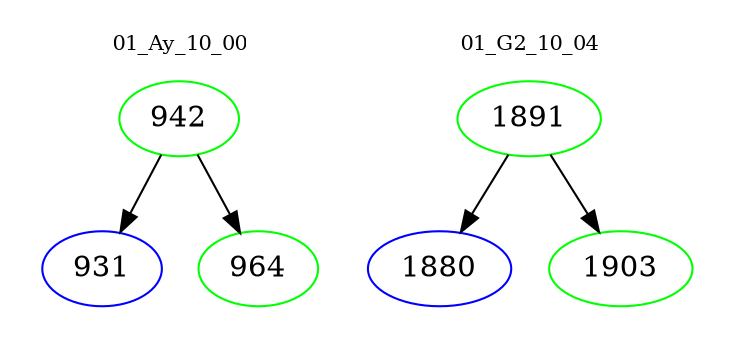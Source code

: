 digraph{
subgraph cluster_0 {
color = white
label = "01_Ay_10_00";
fontsize=10;
T0_942 [label="942", color="green"]
T0_942 -> T0_931 [color="black"]
T0_931 [label="931", color="blue"]
T0_942 -> T0_964 [color="black"]
T0_964 [label="964", color="green"]
}
subgraph cluster_1 {
color = white
label = "01_G2_10_04";
fontsize=10;
T1_1891 [label="1891", color="green"]
T1_1891 -> T1_1880 [color="black"]
T1_1880 [label="1880", color="blue"]
T1_1891 -> T1_1903 [color="black"]
T1_1903 [label="1903", color="green"]
}
}
